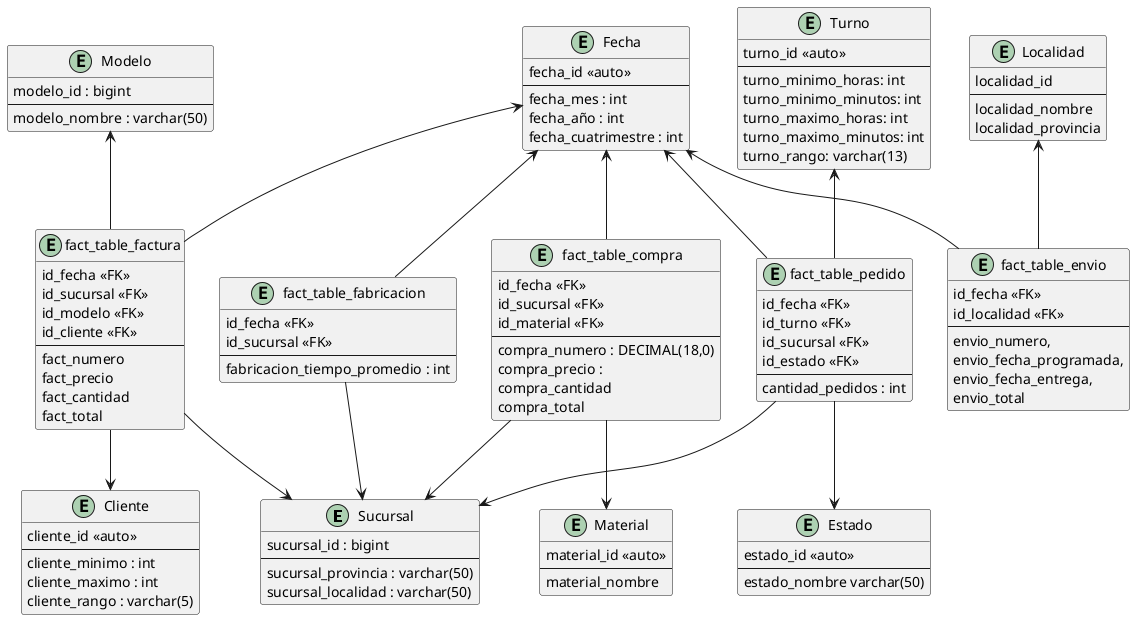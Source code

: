 @startuml BI
hide methods

entity Sucursal {
    sucursal_id : bigint
    --
    sucursal_provincia : varchar(50)
    sucursal_localidad : varchar(50)
}

entity Cliente {
    cliente_id <<auto>>
    --
    cliente_minimo : int
    cliente_maximo : int
    cliente_rango : varchar(5)
}

entity Modelo {
    modelo_id : bigint
    --
    modelo_nombre : varchar(50)
}

entity Fecha {
    fecha_id <<auto>>
    --
    fecha_mes : int
    fecha_año : int
    fecha_cuatrimestre : int
}

entity Material {
    material_id <<auto>>
    --
    material_nombre
}

entity Turno {
    turno_id <<auto>>
    --
    turno_minimo_horas: int
    turno_minimo_minutos: int
    turno_maximo_horas: int
    turno_maximo_minutos: int
    turno_rango: varchar(13)
}

entity Localidad {
    localidad_id 
    --
    localidad_nombre
    localidad_provincia
}

entity Estado {
    estado_id <<auto>>
    --
    estado_nombre varchar(50)
}

entity fact_table_factura {
    id_fecha <<FK>>
    id_sucursal <<FK>>
    id_modelo <<FK>>
    id_cliente <<FK>>
    --
    fact_numero
    fact_precio
    fact_cantidad
    fact_total
}

entity fact_table_compra {
    id_fecha <<FK>>
    id_sucursal <<FK>>
    id_material <<FK>>
    --
    compra_numero : DECIMAL(18,0)
    compra_precio :
    compra_cantidad
    compra_total
}

entity fact_table_pedido {
    id_fecha <<FK>>
    id_turno <<FK>>
    id_sucursal <<FK>>
    id_estado <<FK>>
    --
    cantidad_pedidos : int
}

entity fact_table_envio {
    id_fecha <<FK>>
    id_localidad <<FK>>
    --
	envio_numero,
	envio_fecha_programada,
	envio_fecha_entrega,
	envio_total 
}

entity fact_table_fabricacion {
    id_fecha <<FK>>
    id_sucursal <<FK>>
    --
    fabricacion_tiempo_promedio : int
}


fact_table_factura --> Cliente
fact_table_factura --> Sucursal
Fecha <-- fact_table_factura
Modelo <-- fact_table_factura

Fecha <-- fact_table_compra
fact_table_compra --> Sucursal
fact_table_compra --> Material

fact_table_pedido --> Sucursal
fact_table_pedido --> Estado
Fecha <-- fact_table_pedido
Turno <-- fact_table_pedido

Fecha <-- fact_table_fabricacion
fact_table_fabricacion --> Sucursal





Fecha <-- fact_table_envio
Localidad <-- fact_table_envio

@enduml